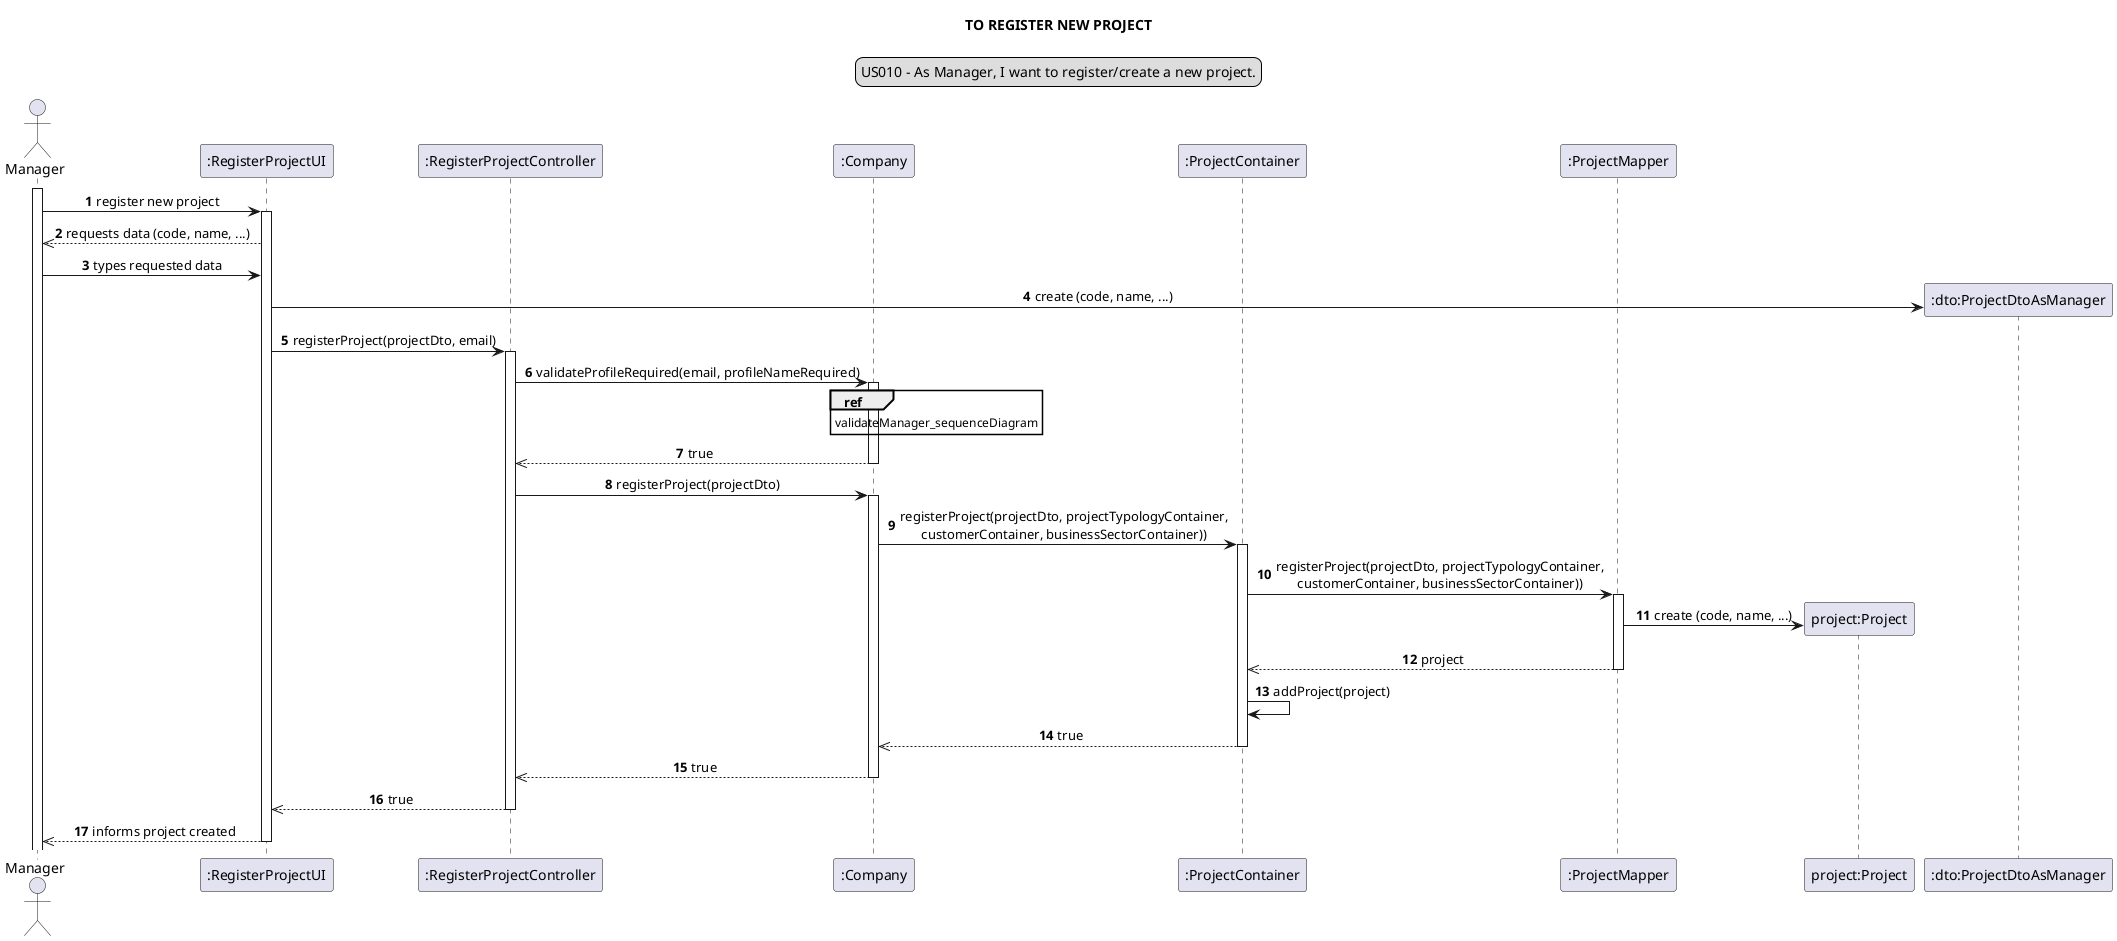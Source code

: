 @startuml

skinparam sequenceMessageAlign center
title TO REGISTER NEW PROJECT
legend top
US010 - As Manager, I want to register/create a new project.
end legend
autonumber

actor Manager as manager
participant ":RegisterProjectUI" as ui
participant ":RegisterProjectController" as controller
participant ":Company" as comp
participant ":ProjectContainer" as PC
participant ":ProjectMapper" as mapper
participant "project:Project" as project
participant ":dto:ProjectDtoAsManager" as dto

activate manager
"manager" ->ui : register new project
activate ui
"ui" -->> manager: requests data (code, name, ...)

manager -> ui: types requested data

create dto
ui -> dto: create (code, name, ...)
ui -> controller: registerProject(projectDto, email)
activate controller

controller -> comp: validateProfileRequired(email, profileNameRequired)
ref over comp: validateManager_sequenceDiagram
activate comp
comp -->> controller: true
deactivate comp
controller -> comp: registerProject(projectDto)
activate comp
comp -> PC : registerProject(projectDto, projectTypologyContainer,\ncustomerContainer, businessSectorContainer))
activate PC
PC -> mapper: registerProject(projectDto, projectTypologyContainer,\ncustomerContainer, businessSectorContainer))
activate mapper
create project
mapper -> project : create (code, name, ...)
mapper -->> PC: project
deactivate mapper
PC -> PC : addProject(project)
PC -->> comp : true
deactivate PC
comp -->>controller: true
deactivate comp
controller -->> ui : true
deactivate controller
ui -->> manager :  informs project created
deactivate ui

@enduml